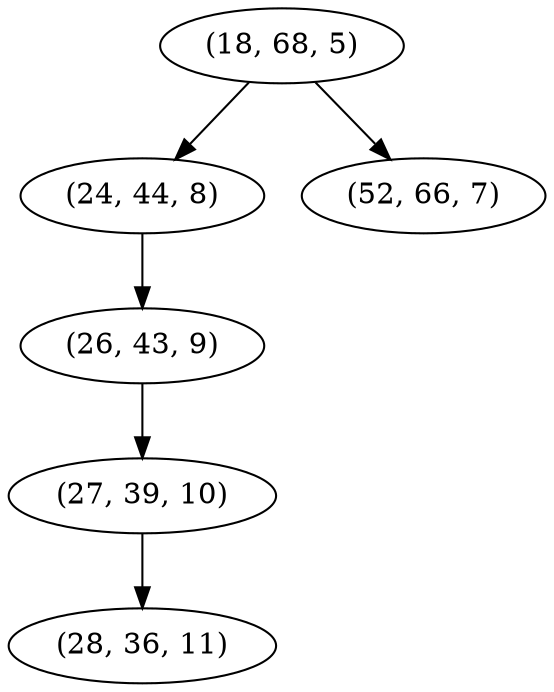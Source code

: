 digraph tree {
    "(18, 68, 5)";
    "(24, 44, 8)";
    "(26, 43, 9)";
    "(27, 39, 10)";
    "(28, 36, 11)";
    "(52, 66, 7)";
    "(18, 68, 5)" -> "(24, 44, 8)";
    "(18, 68, 5)" -> "(52, 66, 7)";
    "(24, 44, 8)" -> "(26, 43, 9)";
    "(26, 43, 9)" -> "(27, 39, 10)";
    "(27, 39, 10)" -> "(28, 36, 11)";
}
